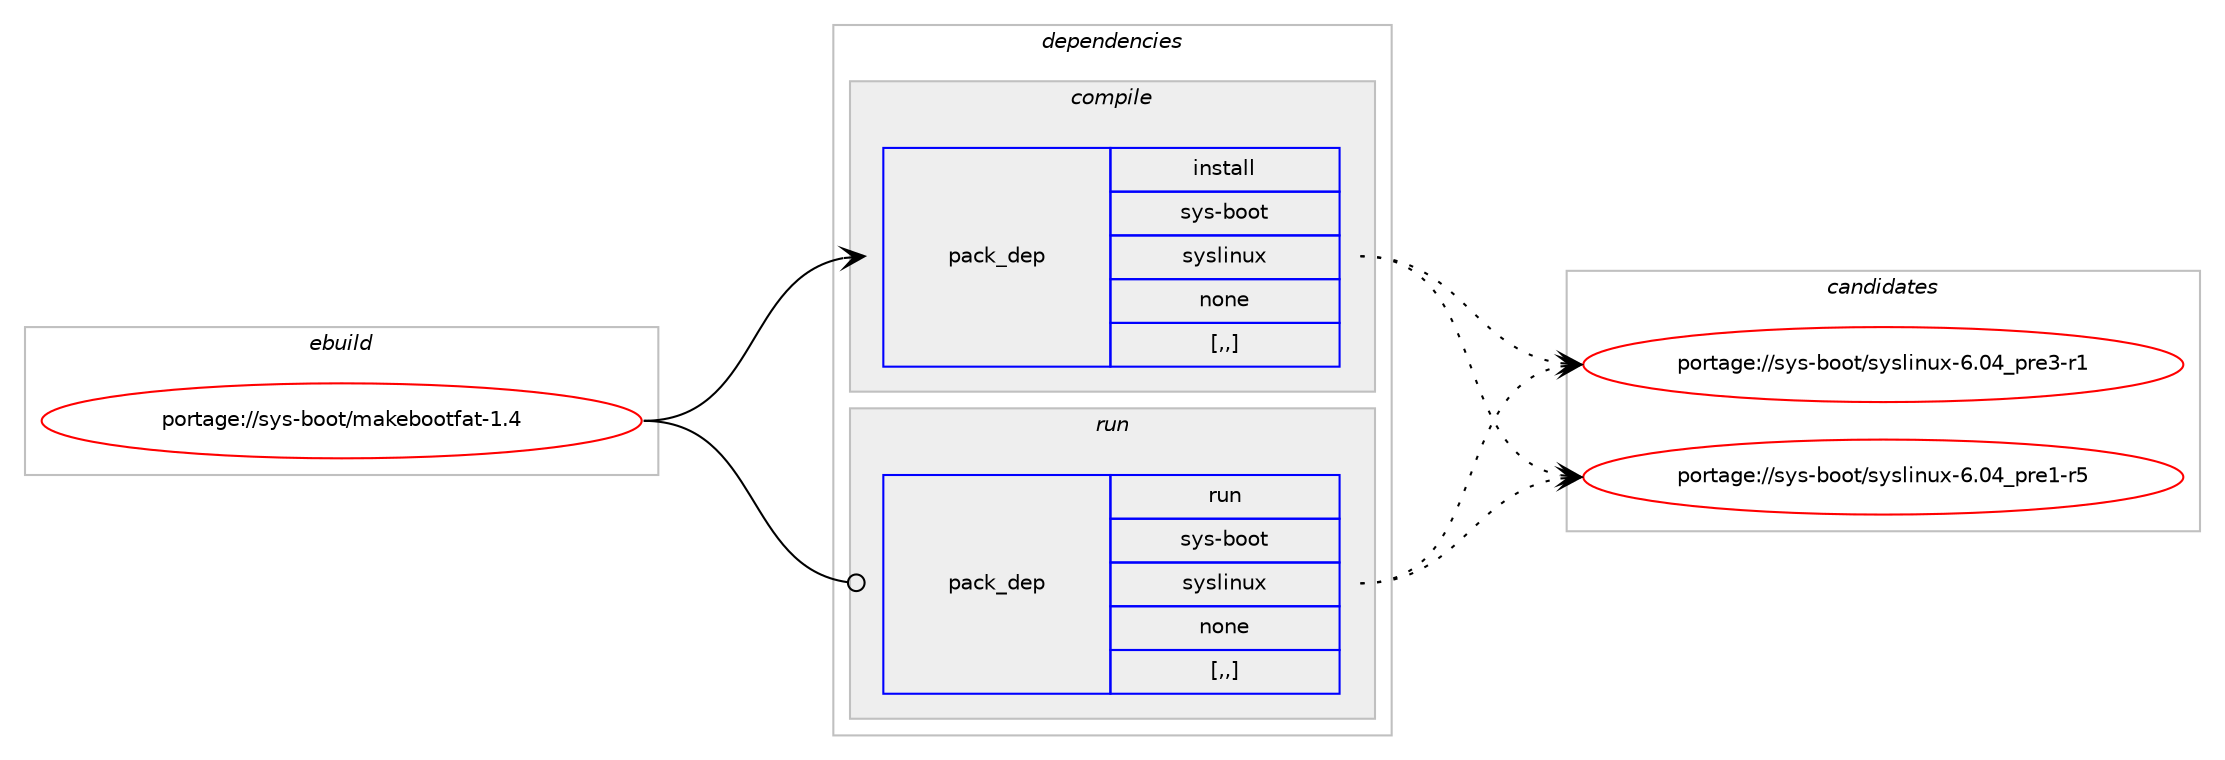 digraph prolog {

# *************
# Graph options
# *************

newrank=true;
concentrate=true;
compound=true;
graph [rankdir=LR,fontname=Helvetica,fontsize=10,ranksep=1.5];#, ranksep=2.5, nodesep=0.2];
edge  [arrowhead=vee];
node  [fontname=Helvetica,fontsize=10];

# **********
# The ebuild
# **********

subgraph cluster_leftcol {
color=gray;
label=<<i>ebuild</i>>;
id [label="portage://sys-boot/makebootfat-1.4", color=red, width=4, href="../sys-boot/makebootfat-1.4.svg"];
}

# ****************
# The dependencies
# ****************

subgraph cluster_midcol {
color=gray;
label=<<i>dependencies</i>>;
subgraph cluster_compile {
fillcolor="#eeeeee";
style=filled;
label=<<i>compile</i>>;
subgraph pack1823 {
dependency2278 [label=<<TABLE BORDER="0" CELLBORDER="1" CELLSPACING="0" CELLPADDING="4" WIDTH="220"><TR><TD ROWSPAN="6" CELLPADDING="30">pack_dep</TD></TR><TR><TD WIDTH="110">install</TD></TR><TR><TD>sys-boot</TD></TR><TR><TD>syslinux</TD></TR><TR><TD>none</TD></TR><TR><TD>[,,]</TD></TR></TABLE>>, shape=none, color=blue];
}
id:e -> dependency2278:w [weight=20,style="solid",arrowhead="vee"];
}
subgraph cluster_compileandrun {
fillcolor="#eeeeee";
style=filled;
label=<<i>compile and run</i>>;
}
subgraph cluster_run {
fillcolor="#eeeeee";
style=filled;
label=<<i>run</i>>;
subgraph pack1824 {
dependency2279 [label=<<TABLE BORDER="0" CELLBORDER="1" CELLSPACING="0" CELLPADDING="4" WIDTH="220"><TR><TD ROWSPAN="6" CELLPADDING="30">pack_dep</TD></TR><TR><TD WIDTH="110">run</TD></TR><TR><TD>sys-boot</TD></TR><TR><TD>syslinux</TD></TR><TR><TD>none</TD></TR><TR><TD>[,,]</TD></TR></TABLE>>, shape=none, color=blue];
}
id:e -> dependency2279:w [weight=20,style="solid",arrowhead="odot"];
}
}

# **************
# The candidates
# **************

subgraph cluster_choices {
rank=same;
color=gray;
label=<<i>candidates</i>>;

subgraph choice1823 {
color=black;
nodesep=1;
choice115121115459811111111647115121115108105110117120455446485295112114101514511449 [label="portage://sys-boot/syslinux-6.04_pre3-r1", color=red, width=4,href="../sys-boot/syslinux-6.04_pre3-r1.svg"];
choice115121115459811111111647115121115108105110117120455446485295112114101494511453 [label="portage://sys-boot/syslinux-6.04_pre1-r5", color=red, width=4,href="../sys-boot/syslinux-6.04_pre1-r5.svg"];
dependency2278:e -> choice115121115459811111111647115121115108105110117120455446485295112114101514511449:w [style=dotted,weight="100"];
dependency2278:e -> choice115121115459811111111647115121115108105110117120455446485295112114101494511453:w [style=dotted,weight="100"];
}
subgraph choice1824 {
color=black;
nodesep=1;
choice115121115459811111111647115121115108105110117120455446485295112114101514511449 [label="portage://sys-boot/syslinux-6.04_pre3-r1", color=red, width=4,href="../sys-boot/syslinux-6.04_pre3-r1.svg"];
choice115121115459811111111647115121115108105110117120455446485295112114101494511453 [label="portage://sys-boot/syslinux-6.04_pre1-r5", color=red, width=4,href="../sys-boot/syslinux-6.04_pre1-r5.svg"];
dependency2279:e -> choice115121115459811111111647115121115108105110117120455446485295112114101514511449:w [style=dotted,weight="100"];
dependency2279:e -> choice115121115459811111111647115121115108105110117120455446485295112114101494511453:w [style=dotted,weight="100"];
}
}

}
